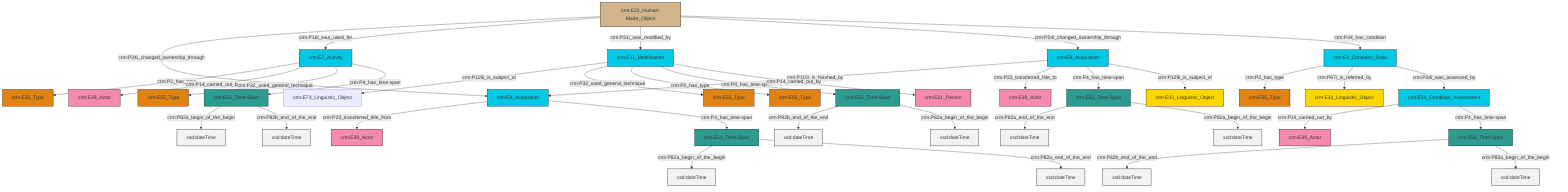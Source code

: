 graph TD
classDef Literal fill:#f2f2f2,stroke:#000000;
classDef CRM_Entity fill:#FFFFFF,stroke:#000000;
classDef Temporal_Entity fill:#00C9E6, stroke:#000000;
classDef Type fill:#E18312, stroke:#000000;
classDef Time-Span fill:#2C9C91, stroke:#000000;
classDef Appellation fill:#FFEB7F, stroke:#000000;
classDef Place fill:#008836, stroke:#000000;
classDef Persistent_Item fill:#B266B2, stroke:#000000;
classDef Conceptual_Object fill:#FFD700, stroke:#000000;
classDef Physical_Thing fill:#D2B48C, stroke:#000000;
classDef Actor fill:#f58aad, stroke:#000000;
classDef PC_Classes fill:#4ce600, stroke:#000000;
classDef Multi fill:#cccccc,stroke:#000000;

0["crm:E11_Modification"]:::Temporal_Entity -->|crm:P119i_is_subject_of| 1["crm:E73_Linguistic_Object"]:::Default
2["crm:E8_Acquisition"]:::Temporal_Entity -->|crm:P115i_is_finished_by| 3["crm:E8_Acquisition"]:::Temporal_Entity
4["crm:E7_Activity"]:::Temporal_Entity -->|crm:P2_has_type| 5["crm:E55_Type"]:::Type
8["crm:E3_Condition_State"]:::Temporal_Entity -->|crm:P2_has_type| 9["crm:E55_Type"]:::Type
14["crm:E52_Time-Span"]:::Time-Span -->|crm:P82b_end_of_the_end| 15[xsd:dateTime]:::Literal
16["crm:E52_Time-Span"]:::Time-Span -->|crm:P82a_begin_of_the_begin| 17[xsd:dateTime]:::Literal
0["crm:E11_Modification"]:::Temporal_Entity -->|crm:P32_used_general_technique| 18["crm:E55_Type"]:::Type
2["crm:E8_Acquisition"]:::Temporal_Entity -->|crm:P22_transferred_title_to| 20["crm:E39_Actor"]:::Actor
21["crm:E22_Human-Made_Object"]:::Physical_Thing -->|crm:P24i_changed_ownership_through| 3["crm:E8_Acquisition"]:::Temporal_Entity
2["crm:E8_Acquisition"]:::Temporal_Entity -->|crm:P4_has_time-span| 22["crm:E52_Time-Span"]:::Time-Span
22["crm:E52_Time-Span"]:::Time-Span -->|crm:P82a_end_of_the_end| 25[xsd:dateTime]:::Literal
4["crm:E7_Activity"]:::Temporal_Entity -->|crm:P14_carried_out_by| 26["crm:E39_Actor"]:::Actor
4["crm:E7_Activity"]:::Temporal_Entity -->|crm:P32_used_general_technique| 10["crm:E55_Type"]:::Type
3["crm:E8_Acquisition"]:::Temporal_Entity -->|crm:P23_transferred_title_from| 27["crm:E39_Actor"]:::Actor
21["crm:E22_Human-Made_Object"]:::Physical_Thing -->|crm:P16i_was_used_for| 4["crm:E7_Activity"]:::Temporal_Entity
21["crm:E22_Human-Made_Object"]:::Physical_Thing -->|crm:P31i_was_modified_by| 0["crm:E11_Modification"]:::Temporal_Entity
3["crm:E8_Acquisition"]:::Temporal_Entity -->|crm:P4_has_time-span| 32["crm:E52_Time-Span"]:::Time-Span
14["crm:E52_Time-Span"]:::Time-Span -->|crm:P82a_begin_of_the_begin| 33[xsd:dateTime]:::Literal
6["crm:E14_Condition_Assessment"]:::Temporal_Entity -->|crm:P14_carried_out_by| 34["crm:E39_Actor"]:::Actor
21["crm:E22_Human-Made_Object"]:::Physical_Thing -->|crm:P24i_changed_ownership_through| 2["crm:E8_Acquisition"]:::Temporal_Entity
0["crm:E11_Modification"]:::Temporal_Entity -->|crm:P2_has_type| 35["crm:E55_Type"]:::Type
32["crm:E52_Time-Span"]:::Time-Span -->|crm:P82a_begin_of_the_begin| 36[xsd:dateTime]:::Literal
8["crm:E3_Condition_State"]:::Temporal_Entity -->|crm:P67i_is_referred_by| 30["crm:E33_Linguistic_Object"]:::Conceptual_Object
16["crm:E52_Time-Span"]:::Time-Span -->|crm:P82b_end_of_the_end| 38[xsd:dateTime]:::Literal
21["crm:E22_Human-Made_Object"]:::Physical_Thing -->|crm:P44_has_condition| 8["crm:E3_Condition_State"]:::Temporal_Entity
0["crm:E11_Modification"]:::Temporal_Entity -->|crm:P4_has_time-span| 40["crm:E52_Time-Span"]:::Time-Span
40["crm:E52_Time-Span"]:::Time-Span -->|crm:P82b_end_of_the_end| 41[xsd:dateTime]:::Literal
6["crm:E14_Condition_Assessment"]:::Temporal_Entity -->|crm:P4_has_time-span| 14["crm:E52_Time-Span"]:::Time-Span
32["crm:E52_Time-Span"]:::Time-Span -->|crm:P82a_end_of_the_end| 47[xsd:dateTime]:::Literal
0["crm:E11_Modification"]:::Temporal_Entity -->|crm:P14_carried_out_by| 28["crm:E21_Person"]:::Actor
8["crm:E3_Condition_State"]:::Temporal_Entity -->|crm:P34i_was_assessed_by| 6["crm:E14_Condition_Assessment"]:::Temporal_Entity
4["crm:E7_Activity"]:::Temporal_Entity -->|crm:P4_has_time-span| 16["crm:E52_Time-Span"]:::Time-Span
40["crm:E52_Time-Span"]:::Time-Span -->|crm:P82a_begin_of_the_begin| 53[xsd:dateTime]:::Literal
22["crm:E52_Time-Span"]:::Time-Span -->|crm:P82a_begin_of_the_begin| 54[xsd:dateTime]:::Literal
2["crm:E8_Acquisition"]:::Temporal_Entity -->|crm:P129i_is_subject_of| 12["crm:E33_Linguistic_Object"]:::Conceptual_Object